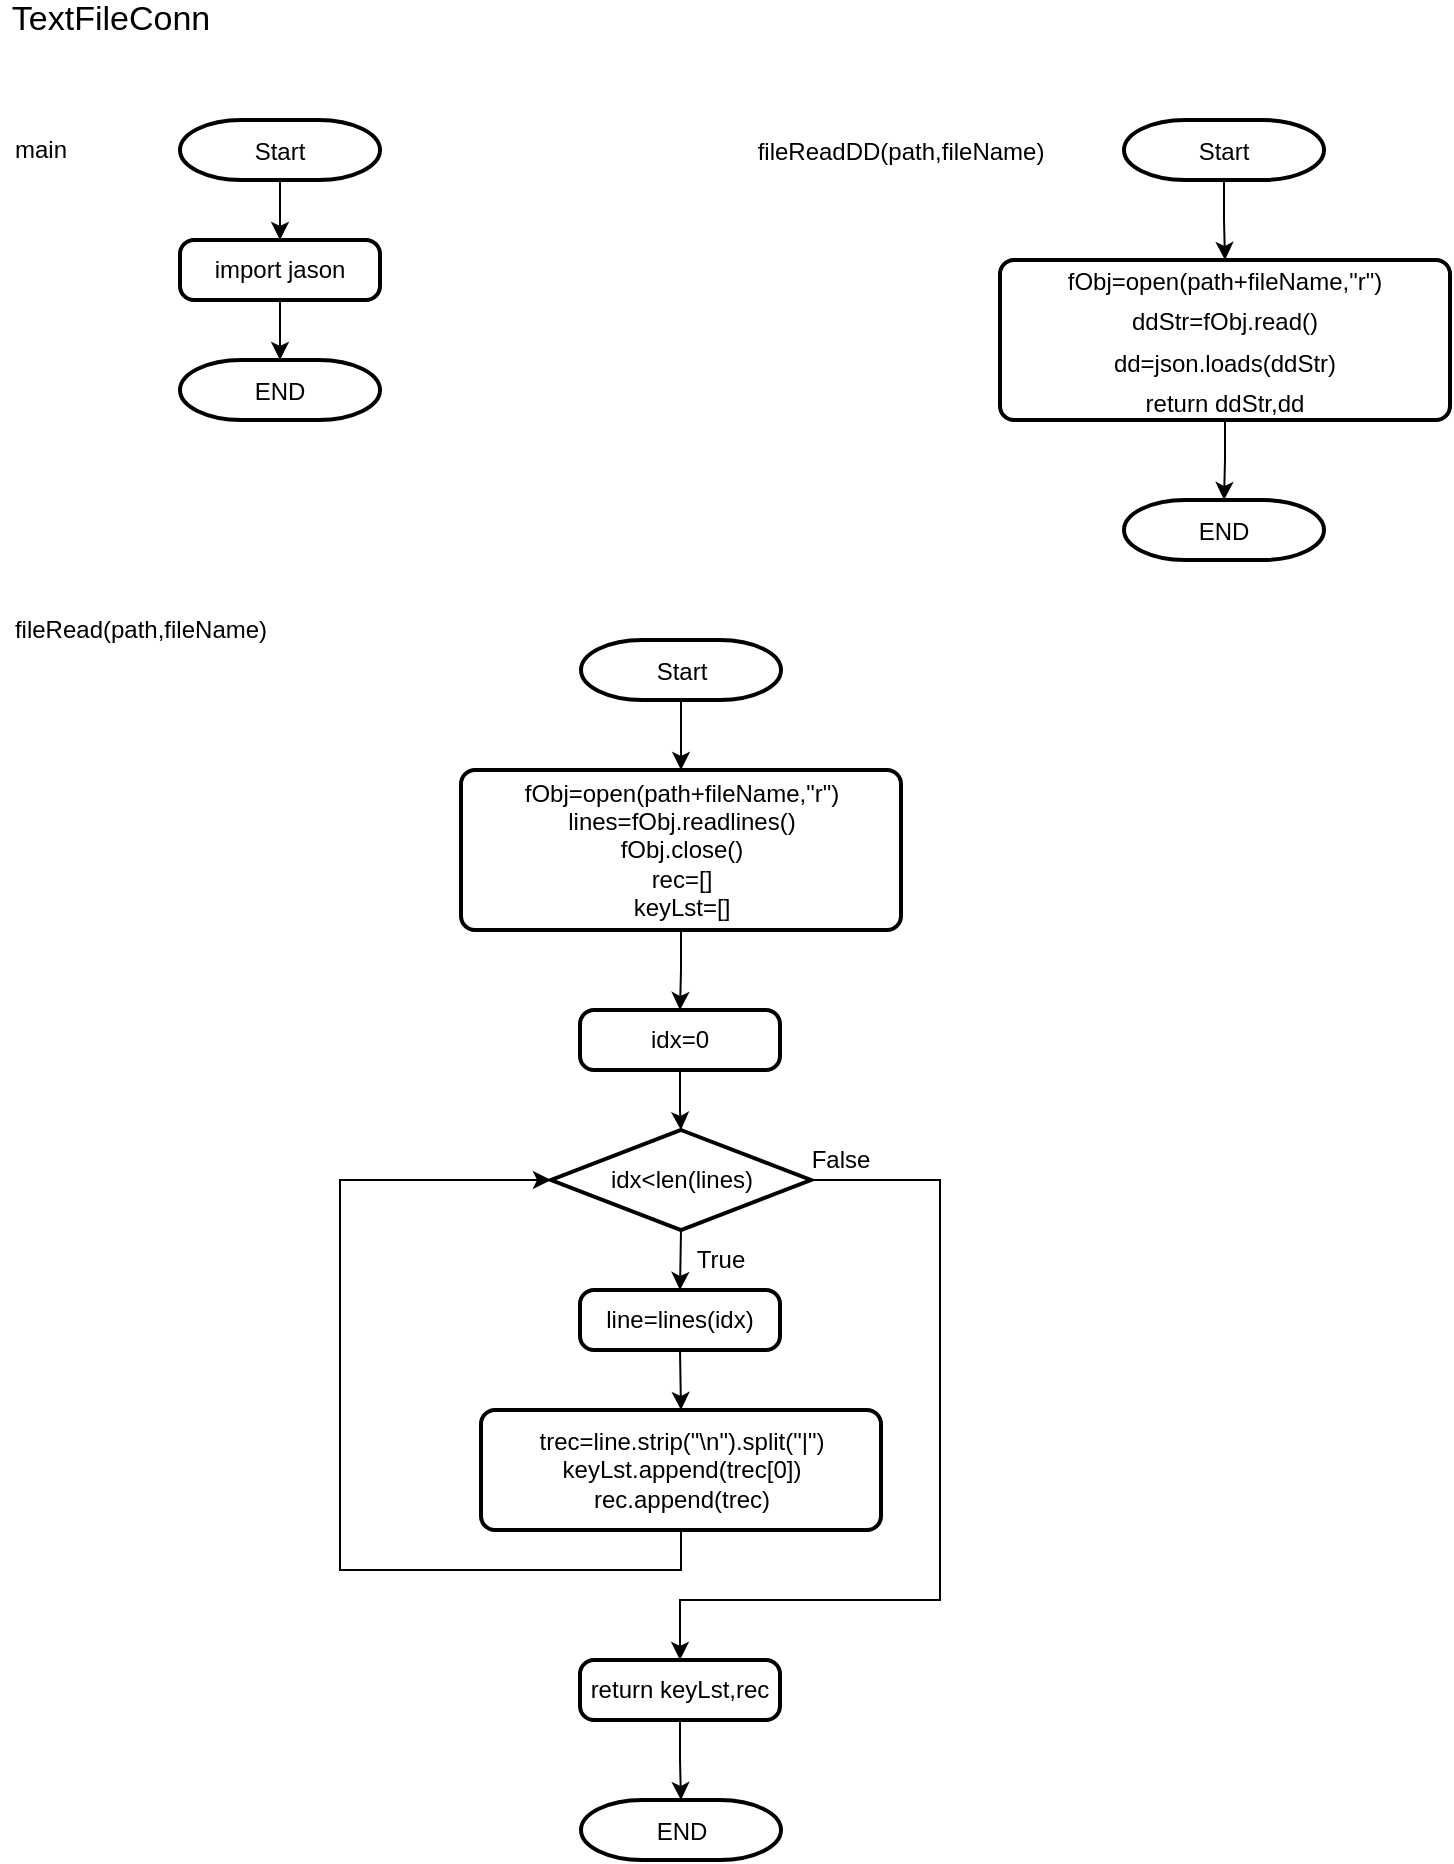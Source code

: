 <mxfile version="15.8.7" type="device" pages="2"><diagram id="Ma7xZMAZpClAGVjwYw06" name="Page-1"><mxGraphModel dx="729" dy="927" grid="1" gridSize="10" guides="1" tooltips="1" connect="1" arrows="1" fold="1" page="1" pageScale="1" pageWidth="850" pageHeight="1100" math="0" shadow="0"><root><mxCell id="0"/><mxCell id="1" parent="0"/><mxCell id="s5OPFUH_pc95usJu9urP-2" value="&lt;font style=&quot;font-size: 12px&quot;&gt;fileReadDD(path,fileName)&lt;/font&gt;" style="text;html=1;align=center;verticalAlign=middle;resizable=0;points=[];autosize=1;strokeColor=none;fillColor=none;fontSize=17;" parent="1" vertex="1"><mxGeometry x="430" y="130" width="160" height="30" as="geometry"/></mxCell><mxCell id="s5OPFUH_pc95usJu9urP-5" style="edgeStyle=orthogonalEdgeStyle;rounded=0;orthogonalLoop=1;jettySize=auto;html=1;exitX=0.5;exitY=1;exitDx=0;exitDy=0;exitPerimeter=0;entryX=0.5;entryY=0;entryDx=0;entryDy=0;fontSize=17;" parent="1" source="s5OPFUH_pc95usJu9urP-3" target="s5OPFUH_pc95usJu9urP-4" edge="1"><mxGeometry relative="1" as="geometry"/></mxCell><mxCell id="s5OPFUH_pc95usJu9urP-3" value="&lt;font style=&quot;font-size: 12px&quot;&gt;Start&lt;/font&gt;" style="strokeWidth=2;html=1;shape=mxgraph.flowchart.terminator;whiteSpace=wrap;fontSize=17;" parent="1" vertex="1"><mxGeometry x="622" y="130" width="100" height="30" as="geometry"/></mxCell><mxCell id="s5OPFUH_pc95usJu9urP-7" style="edgeStyle=orthogonalEdgeStyle;rounded=0;orthogonalLoop=1;jettySize=auto;html=1;exitX=0.5;exitY=1;exitDx=0;exitDy=0;entryX=0.5;entryY=0;entryDx=0;entryDy=0;entryPerimeter=0;fontSize=17;" parent="1" source="s5OPFUH_pc95usJu9urP-4" target="s5OPFUH_pc95usJu9urP-6" edge="1"><mxGeometry relative="1" as="geometry"/></mxCell><mxCell id="s5OPFUH_pc95usJu9urP-4" value="&lt;div&gt;&lt;font style=&quot;font-size: 12px&quot;&gt;fObj=open(path+fileName,&quot;r&quot;)&lt;/font&gt;&lt;/div&gt;&lt;div&gt;&lt;font style=&quot;font-size: 12px&quot;&gt;ddStr=fObj.read()&lt;/font&gt;&lt;/div&gt;&lt;div&gt;&lt;font style=&quot;font-size: 12px&quot;&gt;dd=json.loads(ddStr)&lt;/font&gt;&lt;/div&gt;&lt;div&gt;&lt;font style=&quot;font-size: 12px&quot;&gt;return ddStr,dd&lt;/font&gt;&lt;/div&gt;" style="rounded=1;whiteSpace=wrap;html=1;absoluteArcSize=1;arcSize=14;strokeWidth=2;fontSize=17;" parent="1" vertex="1"><mxGeometry x="560" y="200" width="225" height="80" as="geometry"/></mxCell><mxCell id="s5OPFUH_pc95usJu9urP-6" value="&lt;font style=&quot;font-size: 12px&quot;&gt;END&lt;/font&gt;" style="strokeWidth=2;html=1;shape=mxgraph.flowchart.terminator;whiteSpace=wrap;fontSize=17;" parent="1" vertex="1"><mxGeometry x="622" y="320" width="100" height="30" as="geometry"/></mxCell><mxCell id="s5OPFUH_pc95usJu9urP-8" value="fileRead(path,fileName)" style="text;html=1;align=center;verticalAlign=middle;resizable=0;points=[];autosize=1;strokeColor=none;fillColor=none;fontSize=12;" parent="1" vertex="1"><mxGeometry x="60" y="375" width="140" height="20" as="geometry"/></mxCell><mxCell id="s5OPFUH_pc95usJu9urP-11" style="edgeStyle=orthogonalEdgeStyle;rounded=0;orthogonalLoop=1;jettySize=auto;html=1;exitX=0.5;exitY=1;exitDx=0;exitDy=0;exitPerimeter=0;entryX=0.5;entryY=0;entryDx=0;entryDy=0;fontSize=12;" parent="1" source="s5OPFUH_pc95usJu9urP-9" target="s5OPFUH_pc95usJu9urP-10" edge="1"><mxGeometry relative="1" as="geometry"/></mxCell><mxCell id="s5OPFUH_pc95usJu9urP-9" value="&lt;font style=&quot;font-size: 12px&quot;&gt;Start&lt;/font&gt;" style="strokeWidth=2;html=1;shape=mxgraph.flowchart.terminator;whiteSpace=wrap;fontSize=17;" parent="1" vertex="1"><mxGeometry x="350.5" y="390" width="100" height="30" as="geometry"/></mxCell><mxCell id="s5OPFUH_pc95usJu9urP-13" style="edgeStyle=orthogonalEdgeStyle;rounded=0;orthogonalLoop=1;jettySize=auto;html=1;exitX=0.5;exitY=1;exitDx=0;exitDy=0;entryX=0.5;entryY=0;entryDx=0;entryDy=0;fontSize=12;" parent="1" source="s5OPFUH_pc95usJu9urP-10" target="s5OPFUH_pc95usJu9urP-12" edge="1"><mxGeometry relative="1" as="geometry"/></mxCell><mxCell id="s5OPFUH_pc95usJu9urP-10" value="fObj=open(path+fileName,&quot;r&quot;)&lt;br&gt;lines=fObj.readlines()&lt;br&gt;fObj.close()&lt;br&gt;rec=[]&lt;br&gt;keyLst=[]" style="rounded=1;whiteSpace=wrap;html=1;absoluteArcSize=1;arcSize=14;strokeWidth=2;fontSize=12;" parent="1" vertex="1"><mxGeometry x="290.5" y="455" width="220" height="80" as="geometry"/></mxCell><mxCell id="s5OPFUH_pc95usJu9urP-16" style="edgeStyle=orthogonalEdgeStyle;rounded=0;orthogonalLoop=1;jettySize=auto;html=1;exitX=0.5;exitY=1;exitDx=0;exitDy=0;fontSize=12;" parent="1" source="s5OPFUH_pc95usJu9urP-12" target="s5OPFUH_pc95usJu9urP-15" edge="1"><mxGeometry relative="1" as="geometry"/></mxCell><mxCell id="s5OPFUH_pc95usJu9urP-12" value="idx=0" style="rounded=1;whiteSpace=wrap;html=1;absoluteArcSize=1;arcSize=14;strokeWidth=2;fontSize=12;" parent="1" vertex="1"><mxGeometry x="350" y="575" width="100" height="30" as="geometry"/></mxCell><mxCell id="s5OPFUH_pc95usJu9urP-21" style="edgeStyle=orthogonalEdgeStyle;rounded=0;orthogonalLoop=1;jettySize=auto;html=1;exitX=0.5;exitY=1;exitDx=0;exitDy=0;exitPerimeter=0;entryX=0.5;entryY=0;entryDx=0;entryDy=0;fontSize=12;" parent="1" source="s5OPFUH_pc95usJu9urP-15" target="s5OPFUH_pc95usJu9urP-20" edge="1"><mxGeometry relative="1" as="geometry"/></mxCell><mxCell id="s5OPFUH_pc95usJu9urP-25" style="edgeStyle=orthogonalEdgeStyle;rounded=0;orthogonalLoop=1;jettySize=auto;html=1;exitX=1;exitY=0.5;exitDx=0;exitDy=0;exitPerimeter=0;entryX=0.5;entryY=0;entryDx=0;entryDy=0;fontSize=12;" parent="1" source="s5OPFUH_pc95usJu9urP-15" target="s5OPFUH_pc95usJu9urP-24" edge="1"><mxGeometry relative="1" as="geometry"><Array as="points"><mxPoint x="530" y="660"/><mxPoint x="530" y="870"/><mxPoint x="400" y="870"/></Array></mxGeometry></mxCell><mxCell id="s5OPFUH_pc95usJu9urP-15" value="idx&amp;lt;len(lines)" style="strokeWidth=2;html=1;shape=mxgraph.flowchart.decision;whiteSpace=wrap;fontSize=12;" parent="1" vertex="1"><mxGeometry x="335.5" y="635" width="130" height="50" as="geometry"/></mxCell><mxCell id="s5OPFUH_pc95usJu9urP-23" style="edgeStyle=orthogonalEdgeStyle;rounded=0;orthogonalLoop=1;jettySize=auto;html=1;exitX=0.5;exitY=1;exitDx=0;exitDy=0;entryX=0;entryY=0.5;entryDx=0;entryDy=0;entryPerimeter=0;fontSize=12;" parent="1" source="s5OPFUH_pc95usJu9urP-19" target="s5OPFUH_pc95usJu9urP-15" edge="1"><mxGeometry relative="1" as="geometry"><Array as="points"><mxPoint x="401" y="855"/><mxPoint x="230" y="855"/><mxPoint x="230" y="660"/></Array></mxGeometry></mxCell><mxCell id="s5OPFUH_pc95usJu9urP-19" value="trec=line.strip(&quot;\n&quot;).split(&quot;|&quot;)&lt;br&gt;keyLst.append(trec[0])&lt;br&gt;rec.append(trec)" style="rounded=1;whiteSpace=wrap;html=1;absoluteArcSize=1;arcSize=14;strokeWidth=2;fontSize=12;" parent="1" vertex="1"><mxGeometry x="300.5" y="775" width="200" height="60" as="geometry"/></mxCell><mxCell id="s5OPFUH_pc95usJu9urP-22" style="edgeStyle=orthogonalEdgeStyle;rounded=0;orthogonalLoop=1;jettySize=auto;html=1;exitX=0.5;exitY=1;exitDx=0;exitDy=0;entryX=0.5;entryY=0;entryDx=0;entryDy=0;fontSize=12;" parent="1" source="s5OPFUH_pc95usJu9urP-20" target="s5OPFUH_pc95usJu9urP-19" edge="1"><mxGeometry relative="1" as="geometry"/></mxCell><mxCell id="s5OPFUH_pc95usJu9urP-20" value="line=lines(idx)" style="rounded=1;whiteSpace=wrap;html=1;absoluteArcSize=1;arcSize=14;strokeWidth=2;fontSize=12;" parent="1" vertex="1"><mxGeometry x="350" y="715" width="100" height="30" as="geometry"/></mxCell><mxCell id="s5OPFUH_pc95usJu9urP-27" style="edgeStyle=orthogonalEdgeStyle;rounded=0;orthogonalLoop=1;jettySize=auto;html=1;exitX=0.5;exitY=1;exitDx=0;exitDy=0;entryX=0.5;entryY=0;entryDx=0;entryDy=0;entryPerimeter=0;fontSize=12;" parent="1" source="s5OPFUH_pc95usJu9urP-24" target="s5OPFUH_pc95usJu9urP-26" edge="1"><mxGeometry relative="1" as="geometry"/></mxCell><mxCell id="s5OPFUH_pc95usJu9urP-24" value="return keyLst,rec" style="rounded=1;whiteSpace=wrap;html=1;absoluteArcSize=1;arcSize=14;strokeWidth=2;fontSize=12;" parent="1" vertex="1"><mxGeometry x="350" y="900" width="100" height="30" as="geometry"/></mxCell><mxCell id="s5OPFUH_pc95usJu9urP-26" value="&lt;font style=&quot;font-size: 12px&quot;&gt;END&lt;/font&gt;" style="strokeWidth=2;html=1;shape=mxgraph.flowchart.terminator;whiteSpace=wrap;fontSize=17;" parent="1" vertex="1"><mxGeometry x="350.5" y="970" width="100" height="30" as="geometry"/></mxCell><mxCell id="nts32hIP0ZutRHx0yuDm-1" value="True" style="text;html=1;align=center;verticalAlign=middle;resizable=0;points=[];autosize=1;strokeColor=none;fillColor=none;fontSize=12;" parent="1" vertex="1"><mxGeometry x="400" y="690" width="40" height="20" as="geometry"/></mxCell><mxCell id="nts32hIP0ZutRHx0yuDm-2" value="False" style="text;html=1;align=center;verticalAlign=middle;resizable=0;points=[];autosize=1;strokeColor=none;fillColor=none;fontSize=12;" parent="1" vertex="1"><mxGeometry x="455" y="640" width="50" height="20" as="geometry"/></mxCell><mxCell id="wueQ03nyD5nQERj1gWNh-1" value="&lt;font style=&quot;font-size: 17px&quot;&gt;TextFileConn&lt;/font&gt;" style="text;html=1;align=center;verticalAlign=middle;resizable=0;points=[];autosize=1;strokeColor=none;fillColor=none;" vertex="1" parent="1"><mxGeometry x="60" y="70" width="110" height="20" as="geometry"/></mxCell><mxCell id="G-bklMozgOjbmFjHXC1X-1" value="main" style="text;html=1;align=center;verticalAlign=middle;resizable=0;points=[];autosize=1;strokeColor=none;fillColor=none;" vertex="1" parent="1"><mxGeometry x="60" y="135" width="40" height="20" as="geometry"/></mxCell><mxCell id="G-bklMozgOjbmFjHXC1X-4" style="edgeStyle=orthogonalEdgeStyle;rounded=0;orthogonalLoop=1;jettySize=auto;html=1;exitX=0.5;exitY=1;exitDx=0;exitDy=0;exitPerimeter=0;entryX=0.5;entryY=0;entryDx=0;entryDy=0;" edge="1" parent="1" source="G-bklMozgOjbmFjHXC1X-2" target="G-bklMozgOjbmFjHXC1X-3"><mxGeometry relative="1" as="geometry"/></mxCell><mxCell id="G-bklMozgOjbmFjHXC1X-2" value="&lt;font style=&quot;font-size: 12px&quot;&gt;Start&lt;/font&gt;" style="strokeWidth=2;html=1;shape=mxgraph.flowchart.terminator;whiteSpace=wrap;fontSize=17;" vertex="1" parent="1"><mxGeometry x="150" y="130" width="100" height="30" as="geometry"/></mxCell><mxCell id="GCnZLqYg4FpoJegvBInK-2" style="edgeStyle=orthogonalEdgeStyle;rounded=0;orthogonalLoop=1;jettySize=auto;html=1;exitX=0.5;exitY=1;exitDx=0;exitDy=0;entryX=0.5;entryY=0;entryDx=0;entryDy=0;entryPerimeter=0;" edge="1" parent="1" source="G-bklMozgOjbmFjHXC1X-3" target="GCnZLqYg4FpoJegvBInK-1"><mxGeometry relative="1" as="geometry"/></mxCell><mxCell id="G-bklMozgOjbmFjHXC1X-3" value="import jason" style="rounded=1;whiteSpace=wrap;html=1;absoluteArcSize=1;arcSize=14;strokeWidth=2;" vertex="1" parent="1"><mxGeometry x="150" y="190" width="100" height="30" as="geometry"/></mxCell><mxCell id="GCnZLqYg4FpoJegvBInK-1" value="&lt;font style=&quot;font-size: 12px&quot;&gt;END&lt;/font&gt;" style="strokeWidth=2;html=1;shape=mxgraph.flowchart.terminator;whiteSpace=wrap;fontSize=17;" vertex="1" parent="1"><mxGeometry x="150" y="250" width="100" height="30" as="geometry"/></mxCell></root></mxGraphModel></diagram><diagram id="nGLMpGnTmA8iLSZxnvzr" name="Page-2"><mxGraphModel dx="680" dy="865" grid="1" gridSize="10" guides="1" tooltips="1" connect="1" arrows="1" fold="1" page="1" pageScale="1" pageWidth="850" pageHeight="1100" math="0" shadow="0"><root><mxCell id="Wq7V0ne3SRTkKbEvOKrL-0"/><mxCell id="Wq7V0ne3SRTkKbEvOKrL-1" parent="Wq7V0ne3SRTkKbEvOKrL-0"/><mxCell id="Wq7V0ne3SRTkKbEvOKrL-2" value="fileAppend(path,fileName,line)" style="text;html=1;align=center;verticalAlign=middle;resizable=0;points=[];autosize=1;strokeColor=none;fillColor=none;fontSize=12;" parent="Wq7V0ne3SRTkKbEvOKrL-1" vertex="1"><mxGeometry x="50" y="80" width="180" height="20" as="geometry"/></mxCell><mxCell id="KZ_0B9YGmsAPDswfXdEx-2" style="edgeStyle=orthogonalEdgeStyle;rounded=0;orthogonalLoop=1;jettySize=auto;html=1;exitX=0.5;exitY=1;exitDx=0;exitDy=0;exitPerimeter=0;entryX=0.5;entryY=0;entryDx=0;entryDy=0;fontSize=12;" parent="Wq7V0ne3SRTkKbEvOKrL-1" source="KZ_0B9YGmsAPDswfXdEx-0" target="KZ_0B9YGmsAPDswfXdEx-1" edge="1"><mxGeometry relative="1" as="geometry"/></mxCell><mxCell id="KZ_0B9YGmsAPDswfXdEx-0" value="&lt;font style=&quot;font-size: 12px&quot;&gt;Start&lt;/font&gt;" style="strokeWidth=2;html=1;shape=mxgraph.flowchart.terminator;whiteSpace=wrap;fontSize=17;" parent="Wq7V0ne3SRTkKbEvOKrL-1" vertex="1"><mxGeometry x="350" y="75" width="100" height="30" as="geometry"/></mxCell><mxCell id="KZ_0B9YGmsAPDswfXdEx-4" style="edgeStyle=orthogonalEdgeStyle;rounded=0;orthogonalLoop=1;jettySize=auto;html=1;exitX=0.5;exitY=1;exitDx=0;exitDy=0;entryX=0.5;entryY=0;entryDx=0;entryDy=0;entryPerimeter=0;fontSize=12;" parent="Wq7V0ne3SRTkKbEvOKrL-1" source="KZ_0B9YGmsAPDswfXdEx-1" target="KZ_0B9YGmsAPDswfXdEx-3" edge="1"><mxGeometry relative="1" as="geometry"/></mxCell><mxCell id="KZ_0B9YGmsAPDswfXdEx-1" value="fObj=open(path+fileName,&quot;a&quot;)&lt;br&gt;wStr=&quot;|&quot;.join(line)+&quot;\n&quot;&lt;br&gt;fObj.write(wStr)&lt;br&gt;fObj.close()&lt;br&gt;return" style="rounded=1;whiteSpace=wrap;html=1;absoluteArcSize=1;arcSize=14;strokeWidth=2;fontSize=12;" parent="Wq7V0ne3SRTkKbEvOKrL-1" vertex="1"><mxGeometry x="295" y="150" width="210" height="90" as="geometry"/></mxCell><mxCell id="KZ_0B9YGmsAPDswfXdEx-3" value="&lt;font style=&quot;font-size: 12px&quot;&gt;END&lt;/font&gt;" style="strokeWidth=2;html=1;shape=mxgraph.flowchart.terminator;whiteSpace=wrap;fontSize=17;" parent="Wq7V0ne3SRTkKbEvOKrL-1" vertex="1"><mxGeometry x="350" y="280" width="100" height="30" as="geometry"/></mxCell><mxCell id="KZ_0B9YGmsAPDswfXdEx-5" value="fileSave(path,fileName,rec)" style="text;html=1;align=center;verticalAlign=middle;resizable=0;points=[];autosize=1;strokeColor=none;fillColor=none;fontSize=12;" parent="Wq7V0ne3SRTkKbEvOKrL-1" vertex="1"><mxGeometry x="50" y="390" width="160" height="20" as="geometry"/></mxCell><mxCell id="KZ_0B9YGmsAPDswfXdEx-8" style="edgeStyle=orthogonalEdgeStyle;rounded=0;orthogonalLoop=1;jettySize=auto;html=1;exitX=0.5;exitY=1;exitDx=0;exitDy=0;exitPerimeter=0;entryX=0.5;entryY=0;entryDx=0;entryDy=0;fontSize=12;" parent="Wq7V0ne3SRTkKbEvOKrL-1" source="KZ_0B9YGmsAPDswfXdEx-6" target="KZ_0B9YGmsAPDswfXdEx-7" edge="1"><mxGeometry relative="1" as="geometry"/></mxCell><mxCell id="KZ_0B9YGmsAPDswfXdEx-6" value="&lt;font style=&quot;font-size: 12px&quot;&gt;Start&lt;/font&gt;" style="strokeWidth=2;html=1;shape=mxgraph.flowchart.terminator;whiteSpace=wrap;fontSize=17;" parent="Wq7V0ne3SRTkKbEvOKrL-1" vertex="1"><mxGeometry x="350" y="385" width="100" height="30" as="geometry"/></mxCell><mxCell id="KZ_0B9YGmsAPDswfXdEx-10" style="edgeStyle=orthogonalEdgeStyle;rounded=0;orthogonalLoop=1;jettySize=auto;html=1;exitX=0.5;exitY=1;exitDx=0;exitDy=0;entryX=0.5;entryY=0;entryDx=0;entryDy=0;fontSize=12;" parent="Wq7V0ne3SRTkKbEvOKrL-1" source="KZ_0B9YGmsAPDswfXdEx-7" target="KZ_0B9YGmsAPDswfXdEx-9" edge="1"><mxGeometry relative="1" as="geometry"/></mxCell><mxCell id="KZ_0B9YGmsAPDswfXdEx-7" value="fObj=open(path+fileName,&quot;w&quot;)&lt;br&gt;wStr=&quot;&quot;" style="rounded=1;whiteSpace=wrap;html=1;absoluteArcSize=1;arcSize=14;strokeWidth=2;fontSize=12;" parent="Wq7V0ne3SRTkKbEvOKrL-1" vertex="1"><mxGeometry x="290" y="440" width="220" height="50" as="geometry"/></mxCell><mxCell id="KZ_0B9YGmsAPDswfXdEx-12" style="edgeStyle=orthogonalEdgeStyle;rounded=0;orthogonalLoop=1;jettySize=auto;html=1;exitX=0.5;exitY=1;exitDx=0;exitDy=0;entryX=0.5;entryY=0;entryDx=0;entryDy=0;entryPerimeter=0;fontSize=12;" parent="Wq7V0ne3SRTkKbEvOKrL-1" source="KZ_0B9YGmsAPDswfXdEx-9" target="KZ_0B9YGmsAPDswfXdEx-11" edge="1"><mxGeometry relative="1" as="geometry"/></mxCell><mxCell id="KZ_0B9YGmsAPDswfXdEx-9" value="idx=0" style="rounded=1;whiteSpace=wrap;html=1;absoluteArcSize=1;arcSize=14;strokeWidth=2;fontSize=12;" parent="Wq7V0ne3SRTkKbEvOKrL-1" vertex="1"><mxGeometry x="350" y="520" width="100" height="30" as="geometry"/></mxCell><mxCell id="KZ_0B9YGmsAPDswfXdEx-14" style="edgeStyle=orthogonalEdgeStyle;rounded=0;orthogonalLoop=1;jettySize=auto;html=1;exitX=0.5;exitY=1;exitDx=0;exitDy=0;exitPerimeter=0;entryX=0.5;entryY=0;entryDx=0;entryDy=0;fontSize=12;" parent="Wq7V0ne3SRTkKbEvOKrL-1" source="KZ_0B9YGmsAPDswfXdEx-11" target="KZ_0B9YGmsAPDswfXdEx-13" edge="1"><mxGeometry relative="1" as="geometry"/></mxCell><mxCell id="KZ_0B9YGmsAPDswfXdEx-19" style="edgeStyle=orthogonalEdgeStyle;rounded=0;orthogonalLoop=1;jettySize=auto;html=1;exitX=1;exitY=0.5;exitDx=0;exitDy=0;exitPerimeter=0;entryX=0.5;entryY=0;entryDx=0;entryDy=0;fontSize=12;" parent="Wq7V0ne3SRTkKbEvOKrL-1" source="KZ_0B9YGmsAPDswfXdEx-11" target="KZ_0B9YGmsAPDswfXdEx-18" edge="1"><mxGeometry relative="1" as="geometry"><Array as="points"><mxPoint x="530" y="600"/><mxPoint x="530" y="800"/><mxPoint x="400" y="800"/></Array></mxGeometry></mxCell><mxCell id="KZ_0B9YGmsAPDswfXdEx-11" value="idx&amp;lt;len(rec)" style="strokeWidth=2;html=1;shape=mxgraph.flowchart.decision;whiteSpace=wrap;fontSize=12;" parent="Wq7V0ne3SRTkKbEvOKrL-1" vertex="1"><mxGeometry x="330" y="580" width="140" height="40" as="geometry"/></mxCell><mxCell id="KZ_0B9YGmsAPDswfXdEx-16" style="edgeStyle=orthogonalEdgeStyle;rounded=0;orthogonalLoop=1;jettySize=auto;html=1;exitX=0.5;exitY=1;exitDx=0;exitDy=0;entryX=0.5;entryY=0;entryDx=0;entryDy=0;fontSize=12;" parent="Wq7V0ne3SRTkKbEvOKrL-1" source="KZ_0B9YGmsAPDswfXdEx-13" target="KZ_0B9YGmsAPDswfXdEx-15" edge="1"><mxGeometry relative="1" as="geometry"/></mxCell><mxCell id="KZ_0B9YGmsAPDswfXdEx-13" value="line=rec(idx)" style="rounded=1;whiteSpace=wrap;html=1;absoluteArcSize=1;arcSize=14;strokeWidth=2;fontSize=12;" parent="Wq7V0ne3SRTkKbEvOKrL-1" vertex="1"><mxGeometry x="350" y="650" width="100" height="40" as="geometry"/></mxCell><mxCell id="KZ_0B9YGmsAPDswfXdEx-17" style="edgeStyle=orthogonalEdgeStyle;rounded=0;orthogonalLoop=1;jettySize=auto;html=1;exitX=0.5;exitY=1;exitDx=0;exitDy=0;entryX=0;entryY=0.5;entryDx=0;entryDy=0;entryPerimeter=0;fontSize=12;" parent="Wq7V0ne3SRTkKbEvOKrL-1" source="KZ_0B9YGmsAPDswfXdEx-15" target="KZ_0B9YGmsAPDswfXdEx-11" edge="1"><mxGeometry relative="1" as="geometry"><Array as="points"><mxPoint x="400" y="780"/><mxPoint x="250" y="780"/><mxPoint x="250" y="600"/></Array></mxGeometry></mxCell><mxCell id="KZ_0B9YGmsAPDswfXdEx-15" value="wStr +=&quot;|&quot;.join(line)+&quot;\n&quot;" style="rounded=1;whiteSpace=wrap;html=1;absoluteArcSize=1;arcSize=14;strokeWidth=2;fontSize=12;" parent="Wq7V0ne3SRTkKbEvOKrL-1" vertex="1"><mxGeometry x="305" y="720" width="190" height="40" as="geometry"/></mxCell><mxCell id="KZ_0B9YGmsAPDswfXdEx-21" style="edgeStyle=orthogonalEdgeStyle;rounded=0;orthogonalLoop=1;jettySize=auto;html=1;exitX=0.5;exitY=1;exitDx=0;exitDy=0;fontSize=12;" parent="Wq7V0ne3SRTkKbEvOKrL-1" source="KZ_0B9YGmsAPDswfXdEx-18" target="KZ_0B9YGmsAPDswfXdEx-20" edge="1"><mxGeometry relative="1" as="geometry"/></mxCell><mxCell id="KZ_0B9YGmsAPDswfXdEx-18" value="fObj.write(wStr)&lt;br&gt;fObj.close()&lt;br&gt;return" style="rounded=1;whiteSpace=wrap;html=1;absoluteArcSize=1;arcSize=14;strokeWidth=2;fontSize=12;" parent="Wq7V0ne3SRTkKbEvOKrL-1" vertex="1"><mxGeometry x="350" y="820" width="100" height="60" as="geometry"/></mxCell><mxCell id="KZ_0B9YGmsAPDswfXdEx-20" value="&lt;font style=&quot;font-size: 12px&quot;&gt;END&lt;/font&gt;" style="strokeWidth=2;html=1;shape=mxgraph.flowchart.terminator;whiteSpace=wrap;fontSize=17;" parent="Wq7V0ne3SRTkKbEvOKrL-1" vertex="1"><mxGeometry x="350" y="920" width="100" height="30" as="geometry"/></mxCell><mxCell id="uc9kL0ENeygliH5-jqej-0" value="True" style="text;html=1;align=center;verticalAlign=middle;resizable=0;points=[];autosize=1;strokeColor=none;fillColor=none;fontSize=12;" parent="Wq7V0ne3SRTkKbEvOKrL-1" vertex="1"><mxGeometry x="400" y="620" width="40" height="20" as="geometry"/></mxCell><mxCell id="uc9kL0ENeygliH5-jqej-1" value="False" style="text;html=1;align=center;verticalAlign=middle;resizable=0;points=[];autosize=1;strokeColor=none;fillColor=none;fontSize=12;" parent="Wq7V0ne3SRTkKbEvOKrL-1" vertex="1"><mxGeometry x="465" y="580" width="50" height="20" as="geometry"/></mxCell></root></mxGraphModel></diagram></mxfile>